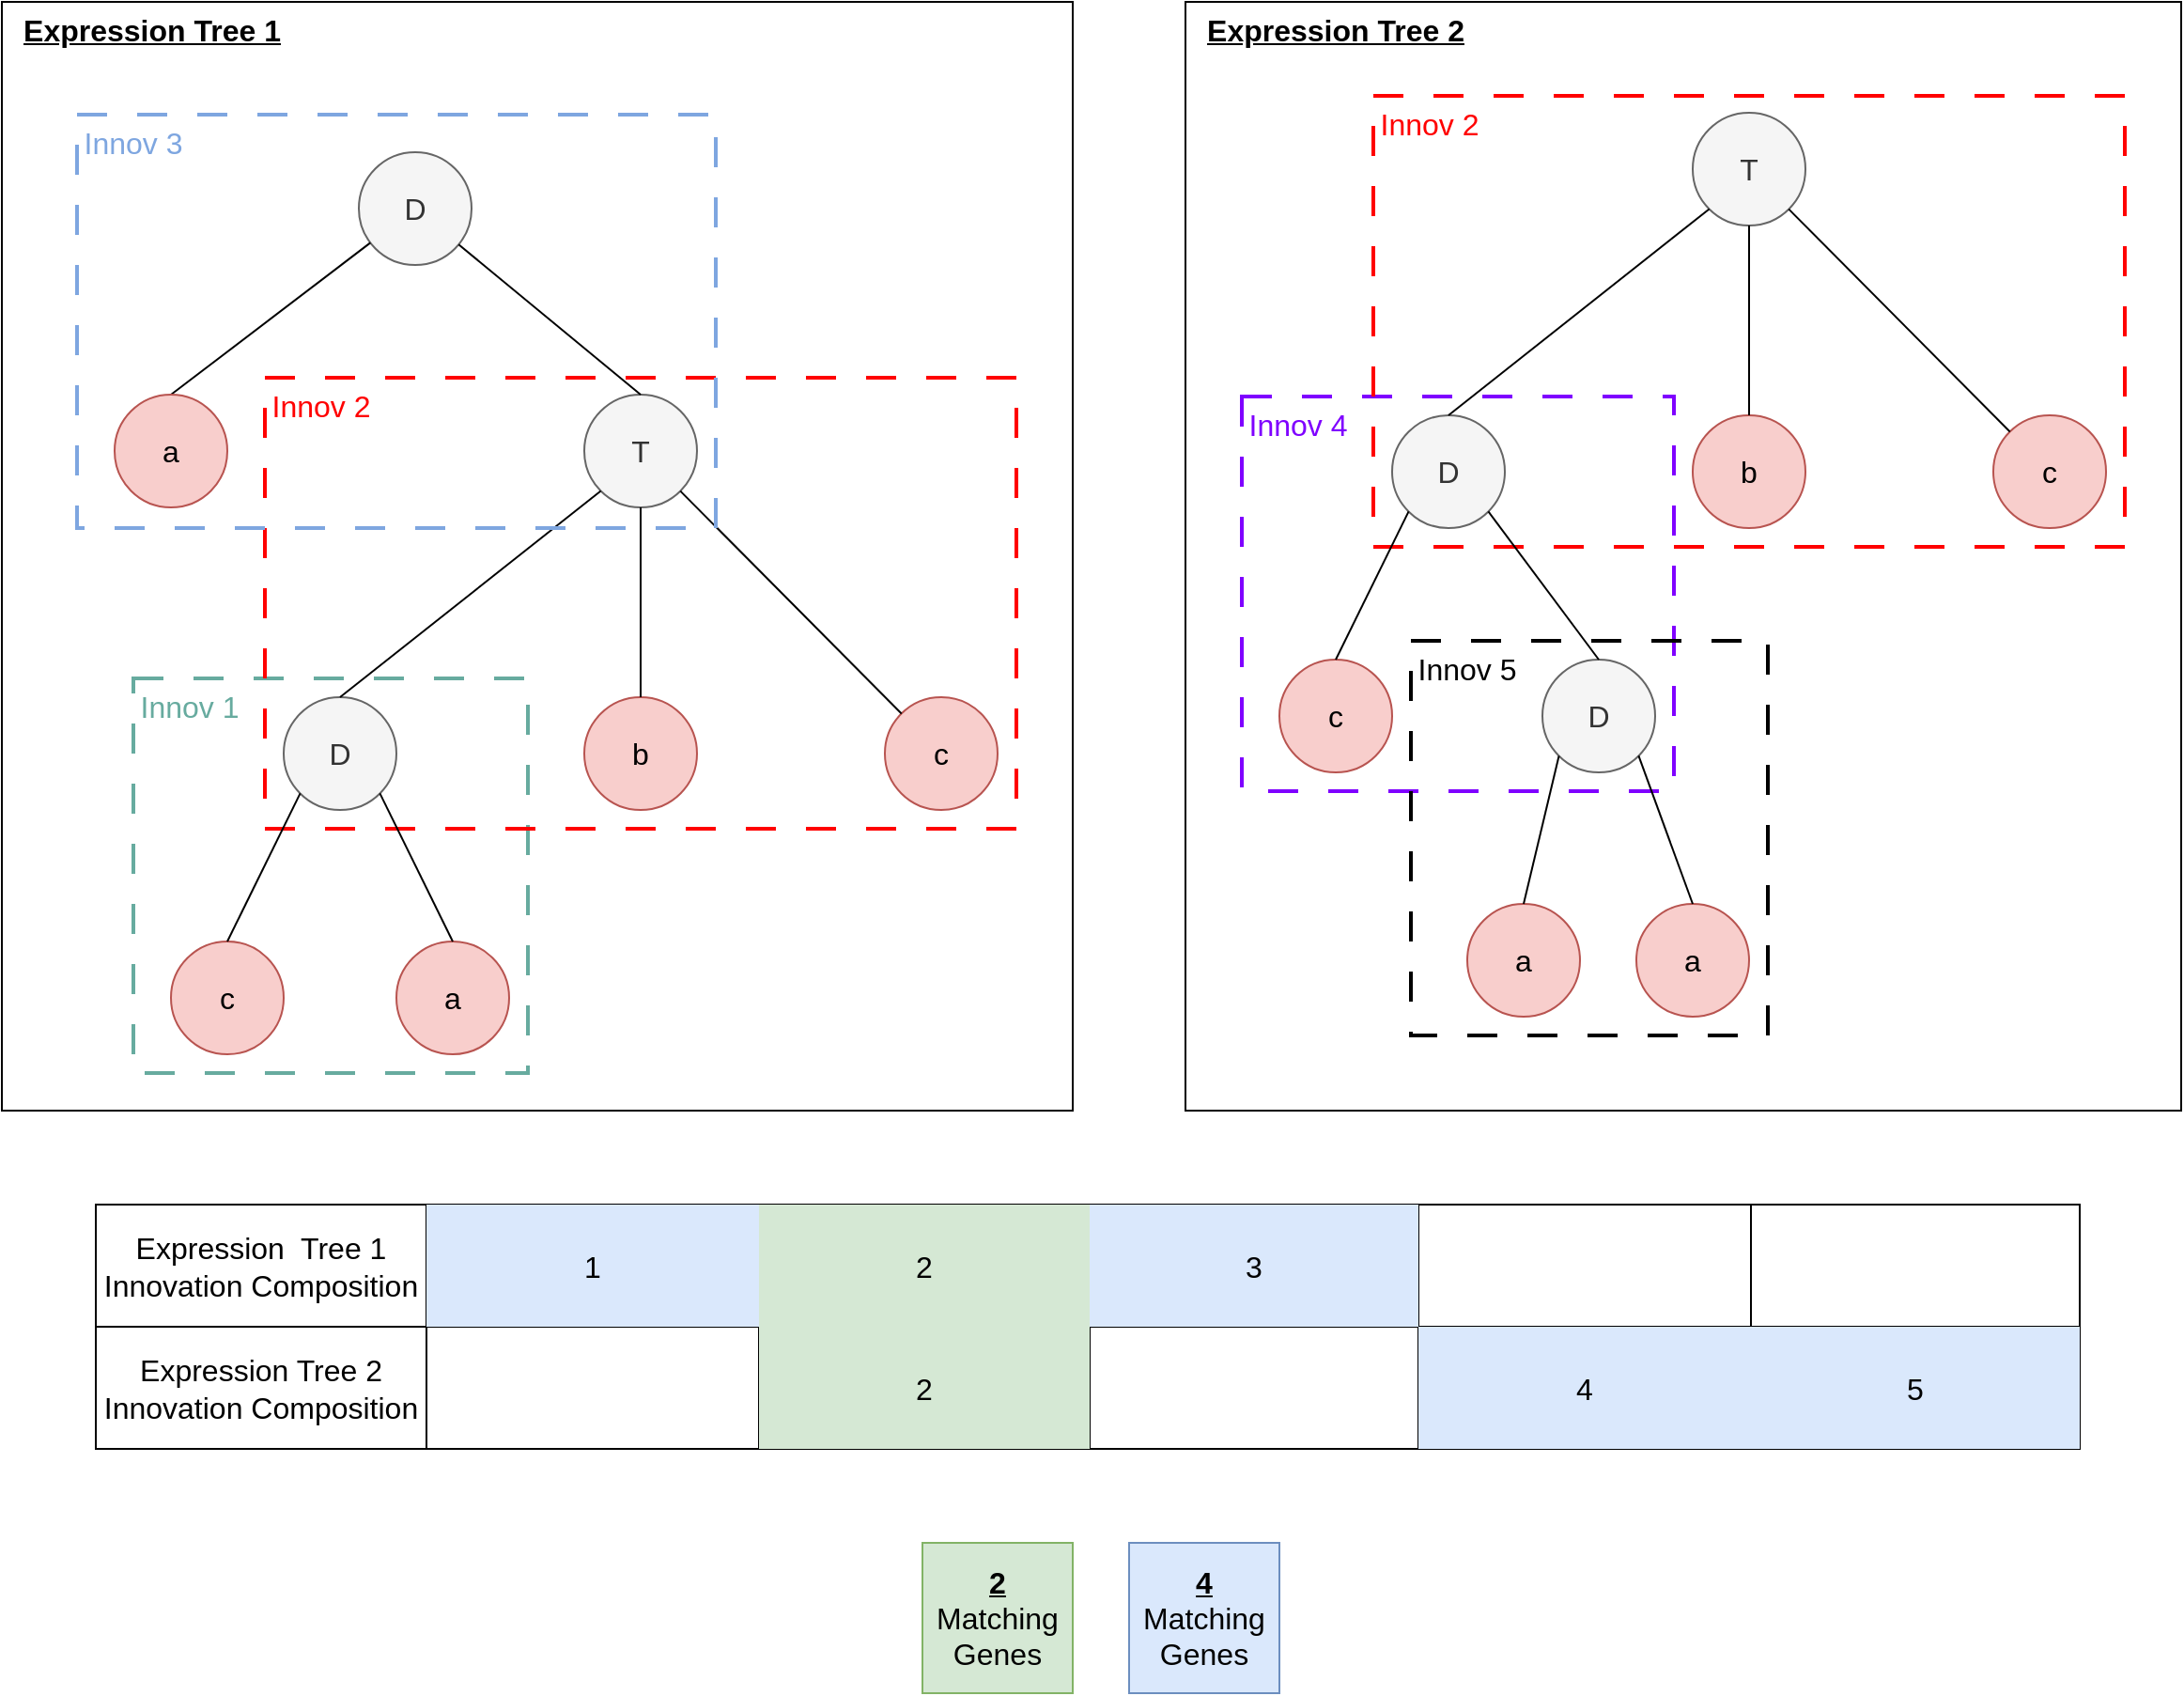 <mxfile version="27.1.6">
  <diagram name="Page-1" id="W8epZQ21CmaLPUGNPq8Y">
    <mxGraphModel dx="2858" dy="2277" grid="1" gridSize="10" guides="1" tooltips="1" connect="1" arrows="1" fold="1" page="1" pageScale="1" pageWidth="850" pageHeight="1100" math="0" shadow="0">
      <root>
        <mxCell id="0" />
        <mxCell id="1" parent="0" />
        <mxCell id="J1t7YMm2EJ_y1uc_iS2--30" value="" style="rounded=0;whiteSpace=wrap;html=1;fillColor=none;" vertex="1" parent="1">
          <mxGeometry x="-20" y="-460" width="570" height="590" as="geometry" />
        </mxCell>
        <mxCell id="J1t7YMm2EJ_y1uc_iS2--31" value="" style="rounded=0;whiteSpace=wrap;html=1;fillColor=none;" vertex="1" parent="1">
          <mxGeometry x="610" y="-460" width="530" height="590" as="geometry" />
        </mxCell>
        <mxCell id="thv_v38bxxTgWXxaM8OV-10" value="" style="rounded=0;whiteSpace=wrap;html=1;fillColor=none;dashed=1;dashPattern=8 8;strokeWidth=2;fontColor=#67AB9F;strokeColor=#67AB9F;" parent="1" vertex="1">
          <mxGeometry x="50" y="-100" width="210" height="210" as="geometry" />
        </mxCell>
        <mxCell id="thv_v38bxxTgWXxaM8OV-2" value="" style="rounded=0;whiteSpace=wrap;html=1;fillColor=none;dashed=1;dashPattern=8 8;strokeWidth=2;fontColor=#67AB9F;strokeColor=#FF0000;" parent="1" vertex="1">
          <mxGeometry x="120" y="-260" width="400" height="240" as="geometry" />
        </mxCell>
        <mxCell id="s7vytsFGn_9YH380_VkC-73" value="D" style="ellipse;whiteSpace=wrap;html=1;fontSize=16;fillColor=#f5f5f5;strokeColor=#666666;fontColor=#333333;" parent="1" vertex="1">
          <mxGeometry x="130" y="-90" width="60" height="60" as="geometry" />
        </mxCell>
        <mxCell id="s7vytsFGn_9YH380_VkC-75" value="D" style="ellipse;whiteSpace=wrap;html=1;fontSize=16;fillColor=#f5f5f5;fontColor=#333333;strokeColor=#666666;" parent="1" vertex="1">
          <mxGeometry x="170" y="-380" width="60" height="60" as="geometry" />
        </mxCell>
        <mxCell id="s7vytsFGn_9YH380_VkC-76" value="" style="edgeStyle=none;curved=1;rounded=0;orthogonalLoop=1;jettySize=auto;html=1;fontSize=16;startSize=8;endSize=8;endArrow=none;endFill=0;entryX=0.5;entryY=0;entryDx=0;entryDy=0;" parent="1" source="s7vytsFGn_9YH380_VkC-75" target="s7vytsFGn_9YH380_VkC-152" edge="1">
          <mxGeometry relative="1" as="geometry">
            <mxPoint x="192" y="-183" as="sourcePoint" />
            <mxPoint x="136.974" y="-244.238" as="targetPoint" />
          </mxGeometry>
        </mxCell>
        <mxCell id="s7vytsFGn_9YH380_VkC-79" value="T" style="ellipse;whiteSpace=wrap;html=1;fontSize=16;fillColor=#f5f5f5;fontColor=#333333;strokeColor=#666666;" parent="1" vertex="1">
          <mxGeometry x="290" y="-251" width="60" height="60" as="geometry" />
        </mxCell>
        <mxCell id="s7vytsFGn_9YH380_VkC-80" value="" style="edgeStyle=none;curved=1;rounded=0;orthogonalLoop=1;jettySize=auto;html=1;fontSize=16;startSize=8;endSize=8;endArrow=none;endFill=0;entryX=0.5;entryY=0;entryDx=0;entryDy=0;" parent="1" source="s7vytsFGn_9YH380_VkC-75" target="s7vytsFGn_9YH380_VkC-79" edge="1">
          <mxGeometry relative="1" as="geometry">
            <mxPoint x="194" y="-294" as="sourcePoint" />
            <mxPoint x="165" y="-239" as="targetPoint" />
          </mxGeometry>
        </mxCell>
        <mxCell id="s7vytsFGn_9YH380_VkC-87" value="b" style="ellipse;whiteSpace=wrap;html=1;fontSize=16;fillColor=#f8cecc;strokeColor=#b85450;" parent="1" vertex="1">
          <mxGeometry x="290" y="-90" width="60" height="60" as="geometry" />
        </mxCell>
        <mxCell id="s7vytsFGn_9YH380_VkC-88" value="c" style="ellipse;whiteSpace=wrap;html=1;fontSize=16;fillColor=#f8cecc;strokeColor=#b85450;" parent="1" vertex="1">
          <mxGeometry x="450" y="-90" width="60" height="60" as="geometry" />
        </mxCell>
        <mxCell id="s7vytsFGn_9YH380_VkC-89" value="" style="edgeStyle=none;curved=1;rounded=0;orthogonalLoop=1;jettySize=auto;html=1;fontSize=16;startSize=8;endSize=8;endArrow=none;endFill=0;" parent="1" source="s7vytsFGn_9YH380_VkC-79" target="s7vytsFGn_9YH380_VkC-87" edge="1">
          <mxGeometry relative="1" as="geometry">
            <mxPoint x="117" y="-183" as="sourcePoint" />
            <mxPoint x="91" y="-123" as="targetPoint" />
          </mxGeometry>
        </mxCell>
        <mxCell id="s7vytsFGn_9YH380_VkC-90" value="" style="edgeStyle=none;curved=1;rounded=0;orthogonalLoop=1;jettySize=auto;html=1;fontSize=16;startSize=8;endSize=8;endArrow=none;endFill=0;" parent="1" source="s7vytsFGn_9YH380_VkC-79" target="s7vytsFGn_9YH380_VkC-88" edge="1">
          <mxGeometry relative="1" as="geometry">
            <mxPoint x="294" y="-182" as="sourcePoint" />
            <mxPoint x="276" y="-124" as="targetPoint" />
          </mxGeometry>
        </mxCell>
        <mxCell id="s7vytsFGn_9YH380_VkC-152" value="a" style="ellipse;whiteSpace=wrap;html=1;fontSize=16;fillColor=#f8cecc;strokeColor=#b85450;" parent="1" vertex="1">
          <mxGeometry x="40" y="-251" width="60" height="60" as="geometry" />
        </mxCell>
        <mxCell id="s7vytsFGn_9YH380_VkC-153" value="" style="edgeStyle=none;curved=1;rounded=0;orthogonalLoop=1;jettySize=auto;html=1;fontSize=16;startSize=8;endSize=8;endArrow=none;endFill=0;exitX=0;exitY=1;exitDx=0;exitDy=0;entryX=0.5;entryY=0;entryDx=0;entryDy=0;" parent="1" source="s7vytsFGn_9YH380_VkC-79" target="s7vytsFGn_9YH380_VkC-73" edge="1">
          <mxGeometry relative="1" as="geometry">
            <mxPoint x="302" y="-181" as="sourcePoint" />
            <mxPoint x="302" y="-125" as="targetPoint" />
          </mxGeometry>
        </mxCell>
        <mxCell id="thv_v38bxxTgWXxaM8OV-1" value="" style="rounded=0;whiteSpace=wrap;html=1;fillColor=none;dashed=1;dashPattern=8 8;strokeWidth=2;strokeColor=#7EA6E0;" parent="1" vertex="1">
          <mxGeometry x="20" y="-400" width="340" height="220" as="geometry" />
        </mxCell>
        <mxCell id="thv_v38bxxTgWXxaM8OV-3" value="Innov 3" style="text;html=1;align=center;verticalAlign=middle;whiteSpace=wrap;rounded=0;fontSize=16;fontColor=#7EA6E0;" parent="1" vertex="1">
          <mxGeometry x="20" y="-400" width="60" height="30" as="geometry" />
        </mxCell>
        <mxCell id="thv_v38bxxTgWXxaM8OV-4" value="Innov 2" style="text;html=1;align=center;verticalAlign=middle;whiteSpace=wrap;rounded=0;fontSize=16;fontColor=#FF0000;" parent="1" vertex="1">
          <mxGeometry x="120" y="-260" width="60" height="30" as="geometry" />
        </mxCell>
        <mxCell id="thv_v38bxxTgWXxaM8OV-5" value="a" style="ellipse;whiteSpace=wrap;html=1;fontSize=16;fillColor=#f8cecc;strokeColor=#b85450;" parent="1" vertex="1">
          <mxGeometry x="190" y="40" width="60" height="60" as="geometry" />
        </mxCell>
        <mxCell id="thv_v38bxxTgWXxaM8OV-6" value="c" style="ellipse;whiteSpace=wrap;html=1;fontSize=16;fillColor=#f8cecc;strokeColor=#b85450;" parent="1" vertex="1">
          <mxGeometry x="70" y="40" width="60" height="60" as="geometry" />
        </mxCell>
        <mxCell id="thv_v38bxxTgWXxaM8OV-7" value="" style="edgeStyle=none;curved=1;rounded=0;orthogonalLoop=1;jettySize=auto;html=1;fontSize=16;startSize=8;endSize=8;endArrow=none;endFill=0;entryX=0.5;entryY=0;entryDx=0;entryDy=0;exitX=0;exitY=1;exitDx=0;exitDy=0;" parent="1" source="s7vytsFGn_9YH380_VkC-73" target="thv_v38bxxTgWXxaM8OV-6" edge="1">
          <mxGeometry relative="1" as="geometry">
            <mxPoint x="140" y="10" as="sourcePoint" />
            <mxPoint x="159.5" y="131" as="targetPoint" />
          </mxGeometry>
        </mxCell>
        <mxCell id="thv_v38bxxTgWXxaM8OV-8" value="" style="edgeStyle=none;curved=1;rounded=0;orthogonalLoop=1;jettySize=auto;html=1;fontSize=16;startSize=8;endSize=8;endArrow=none;endFill=0;entryX=0.5;entryY=0;entryDx=0;entryDy=0;exitX=1;exitY=1;exitDx=0;exitDy=0;" parent="1" source="s7vytsFGn_9YH380_VkC-73" target="thv_v38bxxTgWXxaM8OV-5" edge="1">
          <mxGeometry relative="1" as="geometry">
            <mxPoint x="149" y="-29" as="sourcePoint" />
            <mxPoint x="110" y="50" as="targetPoint" />
          </mxGeometry>
        </mxCell>
        <mxCell id="thv_v38bxxTgWXxaM8OV-12" value="Innov 1" style="text;html=1;align=center;verticalAlign=middle;whiteSpace=wrap;rounded=0;fontSize=16;fontColor=#67AB9F;" parent="1" vertex="1">
          <mxGeometry x="50" y="-100" width="60" height="30" as="geometry" />
        </mxCell>
        <mxCell id="J1t7YMm2EJ_y1uc_iS2--1" value="" style="rounded=0;whiteSpace=wrap;html=1;fillColor=none;dashed=1;dashPattern=8 8;strokeWidth=2;fontColor=#67AB9F;strokeColor=#7F00FF;" vertex="1" parent="1">
          <mxGeometry x="640" y="-250" width="230" height="210" as="geometry" />
        </mxCell>
        <mxCell id="J1t7YMm2EJ_y1uc_iS2--2" value="" style="rounded=0;whiteSpace=wrap;html=1;fillColor=none;dashed=1;dashPattern=8 8;strokeWidth=2;fontColor=#67AB9F;strokeColor=#FF0000;" vertex="1" parent="1">
          <mxGeometry x="710" y="-410" width="400" height="240" as="geometry" />
        </mxCell>
        <mxCell id="J1t7YMm2EJ_y1uc_iS2--3" value="D" style="ellipse;whiteSpace=wrap;html=1;fontSize=16;fillColor=#f5f5f5;strokeColor=#666666;fontColor=#333333;" vertex="1" parent="1">
          <mxGeometry x="720" y="-240" width="60" height="60" as="geometry" />
        </mxCell>
        <mxCell id="J1t7YMm2EJ_y1uc_iS2--6" value="T" style="ellipse;whiteSpace=wrap;html=1;fontSize=16;fillColor=#f5f5f5;fontColor=#333333;strokeColor=#666666;" vertex="1" parent="1">
          <mxGeometry x="880" y="-401" width="60" height="60" as="geometry" />
        </mxCell>
        <mxCell id="J1t7YMm2EJ_y1uc_iS2--8" value="b" style="ellipse;whiteSpace=wrap;html=1;fontSize=16;fillColor=#f8cecc;strokeColor=#b85450;" vertex="1" parent="1">
          <mxGeometry x="880" y="-240" width="60" height="60" as="geometry" />
        </mxCell>
        <mxCell id="J1t7YMm2EJ_y1uc_iS2--9" value="c" style="ellipse;whiteSpace=wrap;html=1;fontSize=16;fillColor=#f8cecc;strokeColor=#b85450;" vertex="1" parent="1">
          <mxGeometry x="1040" y="-240" width="60" height="60" as="geometry" />
        </mxCell>
        <mxCell id="J1t7YMm2EJ_y1uc_iS2--10" value="" style="edgeStyle=none;curved=1;rounded=0;orthogonalLoop=1;jettySize=auto;html=1;fontSize=16;startSize=8;endSize=8;endArrow=none;endFill=0;" edge="1" source="J1t7YMm2EJ_y1uc_iS2--6" target="J1t7YMm2EJ_y1uc_iS2--8" parent="1">
          <mxGeometry relative="1" as="geometry">
            <mxPoint x="707" y="-333" as="sourcePoint" />
            <mxPoint x="681" y="-273" as="targetPoint" />
          </mxGeometry>
        </mxCell>
        <mxCell id="J1t7YMm2EJ_y1uc_iS2--11" value="" style="edgeStyle=none;curved=1;rounded=0;orthogonalLoop=1;jettySize=auto;html=1;fontSize=16;startSize=8;endSize=8;endArrow=none;endFill=0;" edge="1" source="J1t7YMm2EJ_y1uc_iS2--6" target="J1t7YMm2EJ_y1uc_iS2--9" parent="1">
          <mxGeometry relative="1" as="geometry">
            <mxPoint x="884" y="-332" as="sourcePoint" />
            <mxPoint x="866" y="-274" as="targetPoint" />
          </mxGeometry>
        </mxCell>
        <mxCell id="J1t7YMm2EJ_y1uc_iS2--13" value="" style="edgeStyle=none;curved=1;rounded=0;orthogonalLoop=1;jettySize=auto;html=1;fontSize=16;startSize=8;endSize=8;endArrow=none;endFill=0;exitX=0;exitY=1;exitDx=0;exitDy=0;entryX=0.5;entryY=0;entryDx=0;entryDy=0;" edge="1" source="J1t7YMm2EJ_y1uc_iS2--6" target="J1t7YMm2EJ_y1uc_iS2--3" parent="1">
          <mxGeometry relative="1" as="geometry">
            <mxPoint x="892" y="-331" as="sourcePoint" />
            <mxPoint x="892" y="-275" as="targetPoint" />
          </mxGeometry>
        </mxCell>
        <mxCell id="J1t7YMm2EJ_y1uc_iS2--16" value="Innov 2" style="text;html=1;align=center;verticalAlign=middle;whiteSpace=wrap;rounded=0;fontSize=16;fontColor=#FF0000;" vertex="1" parent="1">
          <mxGeometry x="710" y="-410" width="60" height="30" as="geometry" />
        </mxCell>
        <mxCell id="J1t7YMm2EJ_y1uc_iS2--17" value="D" style="ellipse;whiteSpace=wrap;html=1;fontSize=16;fillColor=#f5f5f5;strokeColor=#666666;fontColor=#333333;" vertex="1" parent="1">
          <mxGeometry x="800" y="-110" width="60" height="60" as="geometry" />
        </mxCell>
        <mxCell id="J1t7YMm2EJ_y1uc_iS2--18" value="c" style="ellipse;whiteSpace=wrap;html=1;fontSize=16;fillColor=#f8cecc;strokeColor=#b85450;" vertex="1" parent="1">
          <mxGeometry x="660" y="-110" width="60" height="60" as="geometry" />
        </mxCell>
        <mxCell id="J1t7YMm2EJ_y1uc_iS2--19" value="" style="edgeStyle=none;curved=1;rounded=0;orthogonalLoop=1;jettySize=auto;html=1;fontSize=16;startSize=8;endSize=8;endArrow=none;endFill=0;entryX=0.5;entryY=0;entryDx=0;entryDy=0;exitX=0;exitY=1;exitDx=0;exitDy=0;" edge="1" source="J1t7YMm2EJ_y1uc_iS2--3" target="J1t7YMm2EJ_y1uc_iS2--18" parent="1">
          <mxGeometry relative="1" as="geometry">
            <mxPoint x="730" y="-140" as="sourcePoint" />
            <mxPoint x="749.5" y="-19" as="targetPoint" />
          </mxGeometry>
        </mxCell>
        <mxCell id="J1t7YMm2EJ_y1uc_iS2--20" value="" style="edgeStyle=none;curved=1;rounded=0;orthogonalLoop=1;jettySize=auto;html=1;fontSize=16;startSize=8;endSize=8;endArrow=none;endFill=0;entryX=0.5;entryY=0;entryDx=0;entryDy=0;exitX=1;exitY=1;exitDx=0;exitDy=0;" edge="1" source="J1t7YMm2EJ_y1uc_iS2--3" target="J1t7YMm2EJ_y1uc_iS2--17" parent="1">
          <mxGeometry relative="1" as="geometry">
            <mxPoint x="739" y="-179" as="sourcePoint" />
            <mxPoint x="700" y="-100" as="targetPoint" />
          </mxGeometry>
        </mxCell>
        <mxCell id="J1t7YMm2EJ_y1uc_iS2--21" value="&lt;span style=&quot;color: rgb(127, 0, 255);&quot;&gt;Innov 4&lt;/span&gt;" style="text;html=1;align=center;verticalAlign=middle;whiteSpace=wrap;rounded=0;fontSize=16;fontColor=#67AB9F;" vertex="1" parent="1">
          <mxGeometry x="640" y="-250" width="60" height="30" as="geometry" />
        </mxCell>
        <mxCell id="J1t7YMm2EJ_y1uc_iS2--22" value="a" style="ellipse;whiteSpace=wrap;html=1;fontSize=16;fillColor=#f8cecc;strokeColor=#b85450;" vertex="1" parent="1">
          <mxGeometry x="760" y="20" width="60" height="60" as="geometry" />
        </mxCell>
        <mxCell id="J1t7YMm2EJ_y1uc_iS2--23" value="a" style="ellipse;whiteSpace=wrap;html=1;fontSize=16;fillColor=#f8cecc;strokeColor=#b85450;" vertex="1" parent="1">
          <mxGeometry x="850" y="20" width="60" height="60" as="geometry" />
        </mxCell>
        <mxCell id="J1t7YMm2EJ_y1uc_iS2--24" value="" style="edgeStyle=none;curved=1;rounded=0;orthogonalLoop=1;jettySize=auto;html=1;fontSize=16;startSize=8;endSize=8;endArrow=none;endFill=0;entryX=0.5;entryY=0;entryDx=0;entryDy=0;exitX=1;exitY=1;exitDx=0;exitDy=0;" edge="1" parent="1" source="J1t7YMm2EJ_y1uc_iS2--17" target="J1t7YMm2EJ_y1uc_iS2--23">
          <mxGeometry relative="1" as="geometry">
            <mxPoint x="830" y="-30" as="sourcePoint" />
            <mxPoint x="869" y="49" as="targetPoint" />
          </mxGeometry>
        </mxCell>
        <mxCell id="J1t7YMm2EJ_y1uc_iS2--25" value="" style="edgeStyle=none;curved=1;rounded=0;orthogonalLoop=1;jettySize=auto;html=1;fontSize=16;startSize=8;endSize=8;endArrow=none;endFill=0;entryX=0.5;entryY=0;entryDx=0;entryDy=0;exitX=0;exitY=1;exitDx=0;exitDy=0;" edge="1" parent="1" source="J1t7YMm2EJ_y1uc_iS2--17" target="J1t7YMm2EJ_y1uc_iS2--22">
          <mxGeometry relative="1" as="geometry">
            <mxPoint x="841" y="-49" as="sourcePoint" />
            <mxPoint x="880" y="30" as="targetPoint" />
          </mxGeometry>
        </mxCell>
        <mxCell id="J1t7YMm2EJ_y1uc_iS2--26" value="" style="rounded=0;whiteSpace=wrap;html=1;fillColor=none;dashed=1;dashPattern=8 8;strokeWidth=2;strokeColor=#000000;" vertex="1" parent="1">
          <mxGeometry x="730" y="-120" width="190" height="210" as="geometry" />
        </mxCell>
        <mxCell id="J1t7YMm2EJ_y1uc_iS2--27" value="&lt;span style=&quot;&quot;&gt;Innov 5&lt;/span&gt;" style="text;html=1;align=center;verticalAlign=middle;whiteSpace=wrap;rounded=0;fontSize=16;fontColor=#000000;" vertex="1" parent="1">
          <mxGeometry x="730" y="-120" width="60" height="30" as="geometry" />
        </mxCell>
        <mxCell id="J1t7YMm2EJ_y1uc_iS2--28" value="Expression Tree 1" style="text;strokeColor=none;align=center;fillColor=none;html=1;verticalAlign=middle;whiteSpace=wrap;rounded=0;fontSize=16;fontStyle=5" vertex="1" parent="1">
          <mxGeometry x="-10" y="-460" width="140" height="30" as="geometry" />
        </mxCell>
        <mxCell id="J1t7YMm2EJ_y1uc_iS2--29" value="Expression Tree 2" style="text;strokeColor=none;align=center;fillColor=none;html=1;verticalAlign=middle;whiteSpace=wrap;rounded=0;fontSize=16;fontStyle=5" vertex="1" parent="1">
          <mxGeometry x="620" y="-460" width="140" height="30" as="geometry" />
        </mxCell>
        <mxCell id="J1t7YMm2EJ_y1uc_iS2--32" value="" style="shape=table;startSize=0;container=1;collapsible=0;childLayout=tableLayout;fontSize=16;" vertex="1" parent="1">
          <mxGeometry x="30" y="180" width="1056" height="130" as="geometry" />
        </mxCell>
        <mxCell id="J1t7YMm2EJ_y1uc_iS2--38" value="" style="shape=tableRow;horizontal=0;startSize=0;swimlaneHead=0;swimlaneBody=0;strokeColor=inherit;top=0;left=0;bottom=0;right=0;collapsible=0;dropTarget=0;fillColor=none;points=[[0,0.5],[1,0.5]];portConstraint=eastwest;" vertex="1" parent="J1t7YMm2EJ_y1uc_iS2--32">
          <mxGeometry width="1056" height="65" as="geometry" />
        </mxCell>
        <mxCell id="J1t7YMm2EJ_y1uc_iS2--39" value="Expression&amp;nbsp; Tree 1 Innovation Composition" style="shape=partialRectangle;html=1;whiteSpace=wrap;connectable=0;strokeColor=inherit;overflow=hidden;fillColor=none;top=0;left=0;bottom=0;right=0;pointerEvents=1;fontSize=16;" vertex="1" parent="J1t7YMm2EJ_y1uc_iS2--38">
          <mxGeometry width="176" height="65" as="geometry">
            <mxRectangle width="176" height="65" as="alternateBounds" />
          </mxGeometry>
        </mxCell>
        <mxCell id="J1t7YMm2EJ_y1uc_iS2--52" value="1" style="shape=partialRectangle;html=1;whiteSpace=wrap;connectable=0;strokeColor=#6c8ebf;overflow=hidden;fillColor=#dae8fc;top=0;left=0;bottom=0;right=0;pointerEvents=1;fontSize=16;" vertex="1" parent="J1t7YMm2EJ_y1uc_iS2--38">
          <mxGeometry x="176" width="177" height="65" as="geometry">
            <mxRectangle width="177" height="65" as="alternateBounds" />
          </mxGeometry>
        </mxCell>
        <mxCell id="J1t7YMm2EJ_y1uc_iS2--49" value="2" style="shape=partialRectangle;html=1;whiteSpace=wrap;connectable=0;strokeColor=#82b366;overflow=hidden;fillColor=#d5e8d4;top=0;left=0;bottom=0;right=0;pointerEvents=1;fontSize=16;" vertex="1" parent="J1t7YMm2EJ_y1uc_iS2--38">
          <mxGeometry x="353" width="176" height="65" as="geometry">
            <mxRectangle width="176" height="65" as="alternateBounds" />
          </mxGeometry>
        </mxCell>
        <mxCell id="J1t7YMm2EJ_y1uc_iS2--40" value="3" style="shape=partialRectangle;html=1;whiteSpace=wrap;connectable=0;strokeColor=#6c8ebf;overflow=hidden;fillColor=#dae8fc;top=0;left=0;bottom=0;right=0;pointerEvents=1;fontSize=16;" vertex="1" parent="J1t7YMm2EJ_y1uc_iS2--38">
          <mxGeometry x="529" width="175" height="65" as="geometry">
            <mxRectangle width="175" height="65" as="alternateBounds" />
          </mxGeometry>
        </mxCell>
        <mxCell id="J1t7YMm2EJ_y1uc_iS2--41" value="" style="shape=partialRectangle;html=1;whiteSpace=wrap;connectable=0;strokeColor=inherit;overflow=hidden;fillColor=none;top=0;left=0;bottom=0;right=0;pointerEvents=1;" vertex="1" parent="J1t7YMm2EJ_y1uc_iS2--38">
          <mxGeometry x="704" width="177" height="65" as="geometry">
            <mxRectangle width="177" height="65" as="alternateBounds" />
          </mxGeometry>
        </mxCell>
        <mxCell id="J1t7YMm2EJ_y1uc_iS2--42" value="" style="shape=partialRectangle;html=1;whiteSpace=wrap;connectable=0;strokeColor=inherit;overflow=hidden;fillColor=none;top=0;left=0;bottom=0;right=0;pointerEvents=1;" vertex="1" parent="J1t7YMm2EJ_y1uc_iS2--38">
          <mxGeometry x="881" width="175" height="65" as="geometry">
            <mxRectangle width="175" height="65" as="alternateBounds" />
          </mxGeometry>
        </mxCell>
        <mxCell id="J1t7YMm2EJ_y1uc_iS2--43" value="" style="shape=tableRow;horizontal=0;startSize=0;swimlaneHead=0;swimlaneBody=0;strokeColor=inherit;top=0;left=0;bottom=0;right=0;collapsible=0;dropTarget=0;fillColor=none;points=[[0,0.5],[1,0.5]];portConstraint=eastwest;" vertex="1" parent="J1t7YMm2EJ_y1uc_iS2--32">
          <mxGeometry y="65" width="1056" height="65" as="geometry" />
        </mxCell>
        <mxCell id="J1t7YMm2EJ_y1uc_iS2--44" value="Expression Tree 2 Innovation Composition" style="shape=partialRectangle;html=1;whiteSpace=wrap;connectable=0;strokeColor=inherit;overflow=hidden;fillColor=none;top=0;left=0;bottom=0;right=0;pointerEvents=1;fontSize=16;" vertex="1" parent="J1t7YMm2EJ_y1uc_iS2--43">
          <mxGeometry width="176" height="65" as="geometry">
            <mxRectangle width="176" height="65" as="alternateBounds" />
          </mxGeometry>
        </mxCell>
        <mxCell id="J1t7YMm2EJ_y1uc_iS2--53" style="shape=partialRectangle;html=1;whiteSpace=wrap;connectable=0;strokeColor=inherit;overflow=hidden;fillColor=none;top=0;left=0;bottom=0;right=0;pointerEvents=1;" vertex="1" parent="J1t7YMm2EJ_y1uc_iS2--43">
          <mxGeometry x="176" width="177" height="65" as="geometry">
            <mxRectangle width="177" height="65" as="alternateBounds" />
          </mxGeometry>
        </mxCell>
        <mxCell id="J1t7YMm2EJ_y1uc_iS2--50" value="2" style="shape=partialRectangle;html=1;whiteSpace=wrap;connectable=0;strokeColor=#82b366;overflow=hidden;fillColor=#d5e8d4;top=0;left=0;bottom=0;right=0;pointerEvents=1;fontSize=16;" vertex="1" parent="J1t7YMm2EJ_y1uc_iS2--43">
          <mxGeometry x="353" width="176" height="65" as="geometry">
            <mxRectangle width="176" height="65" as="alternateBounds" />
          </mxGeometry>
        </mxCell>
        <mxCell id="J1t7YMm2EJ_y1uc_iS2--45" value="" style="shape=partialRectangle;html=1;whiteSpace=wrap;connectable=0;strokeColor=inherit;overflow=hidden;fillColor=none;top=0;left=0;bottom=0;right=0;pointerEvents=1;" vertex="1" parent="J1t7YMm2EJ_y1uc_iS2--43">
          <mxGeometry x="529" width="175" height="65" as="geometry">
            <mxRectangle width="175" height="65" as="alternateBounds" />
          </mxGeometry>
        </mxCell>
        <mxCell id="J1t7YMm2EJ_y1uc_iS2--46" value="4" style="shape=partialRectangle;html=1;whiteSpace=wrap;connectable=0;strokeColor=#6c8ebf;overflow=hidden;fillColor=#dae8fc;top=0;left=0;bottom=0;right=0;pointerEvents=1;fontSize=16;" vertex="1" parent="J1t7YMm2EJ_y1uc_iS2--43">
          <mxGeometry x="704" width="177" height="65" as="geometry">
            <mxRectangle width="177" height="65" as="alternateBounds" />
          </mxGeometry>
        </mxCell>
        <mxCell id="J1t7YMm2EJ_y1uc_iS2--47" value="&lt;font&gt;5&lt;/font&gt;" style="shape=partialRectangle;html=1;whiteSpace=wrap;connectable=0;strokeColor=#6c8ebf;overflow=hidden;fillColor=#dae8fc;top=0;left=0;bottom=0;right=0;pointerEvents=1;fontSize=16;" vertex="1" parent="J1t7YMm2EJ_y1uc_iS2--43">
          <mxGeometry x="881" width="175" height="65" as="geometry">
            <mxRectangle width="175" height="65" as="alternateBounds" />
          </mxGeometry>
        </mxCell>
        <mxCell id="J1t7YMm2EJ_y1uc_iS2--61" value="&lt;b&gt;&lt;u&gt;2&lt;/u&gt;&lt;/b&gt; Matching Genes" style="whiteSpace=wrap;html=1;aspect=fixed;fontSize=16;fillColor=#d5e8d4;strokeColor=#82b366;" vertex="1" parent="1">
          <mxGeometry x="470" y="360" width="80" height="80" as="geometry" />
        </mxCell>
        <mxCell id="J1t7YMm2EJ_y1uc_iS2--62" value="&lt;b&gt;&lt;u&gt;4&lt;/u&gt;&lt;/b&gt; Matching Genes" style="whiteSpace=wrap;html=1;aspect=fixed;fontSize=16;fillColor=#dae8fc;strokeColor=#6c8ebf;" vertex="1" parent="1">
          <mxGeometry x="580" y="360" width="80" height="80" as="geometry" />
        </mxCell>
      </root>
    </mxGraphModel>
  </diagram>
</mxfile>
